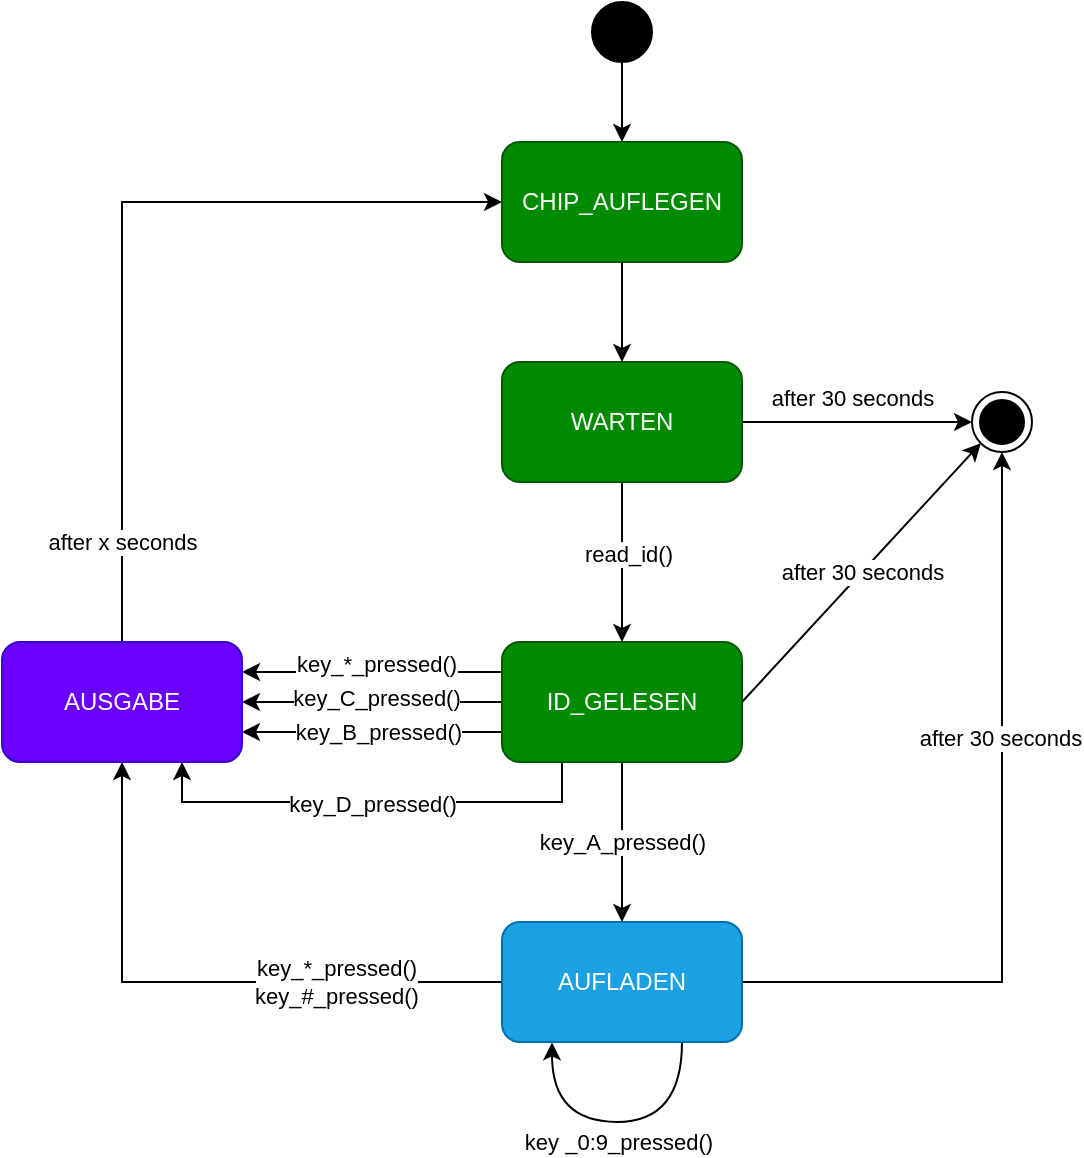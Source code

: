 <mxfile version="14.2.4" type="embed">
    <diagram id="Vek_govyJM7gMfjglIwv" name="Page-1">
        <mxGraphModel dx="820" dy="350" grid="1" gridSize="10" guides="1" tooltips="1" connect="1" arrows="1" fold="1" page="1" pageScale="1" pageWidth="827" pageHeight="1169" math="0" shadow="0">
            <root>
                <mxCell id="0"/>
                <mxCell id="1" parent="0"/>
                <mxCell id="6" style="rounded=0;orthogonalLoop=1;jettySize=auto;html=1;exitX=0.5;exitY=1;exitDx=0;exitDy=0;" parent="1" source="2" target="5" edge="1">
                    <mxGeometry relative="1" as="geometry"/>
                </mxCell>
                <mxCell id="7" value="read_id()" style="edgeLabel;html=1;align=center;verticalAlign=middle;resizable=0;points=[];" parent="6" vertex="1" connectable="0">
                    <mxGeometry x="0.117" y="-1" relative="1" as="geometry">
                        <mxPoint x="3.45" y="-9" as="offset"/>
                    </mxGeometry>
                </mxCell>
                <mxCell id="17" style="edgeStyle=none;rounded=0;orthogonalLoop=1;jettySize=auto;html=1;exitX=0;exitY=0.25;exitDx=0;exitDy=0;entryX=1;entryY=0.25;entryDx=0;entryDy=0;" parent="1" source="5" target="46" edge="1">
                    <mxGeometry relative="1" as="geometry">
                        <mxPoint x="625" y="350" as="targetPoint"/>
                        <Array as="points"/>
                    </mxGeometry>
                </mxCell>
                <mxCell id="18" value="key_*_pressed()" style="edgeLabel;html=1;align=center;verticalAlign=middle;resizable=0;points=[];" parent="17" vertex="1" connectable="0">
                    <mxGeometry x="-0.269" y="-1" relative="1" as="geometry">
                        <mxPoint x="-15.5" y="-3.0" as="offset"/>
                    </mxGeometry>
                </mxCell>
                <mxCell id="37" style="edgeStyle=none;rounded=0;orthogonalLoop=1;jettySize=auto;html=1;exitX=0;exitY=0.5;exitDx=0;exitDy=0;entryX=0;entryY=0.5;entryDx=0;entryDy=0;" parent="1" source="2" target="45" edge="1">
                    <mxGeometry relative="1" as="geometry">
                        <mxPoint x="315" y="240" as="targetPoint"/>
                        <Array as="points"/>
                        <mxPoint x="385" y="239.5" as="sourcePoint"/>
                    </mxGeometry>
                </mxCell>
                <mxCell id="38" value="after 30 seconds" style="edgeLabel;html=1;align=center;verticalAlign=middle;resizable=0;points=[];" parent="37" vertex="1" connectable="0">
                    <mxGeometry x="-0.289" y="1" relative="1" as="geometry">
                        <mxPoint x="91.55" y="-11" as="offset"/>
                    </mxGeometry>
                </mxCell>
                <mxCell id="2" value="WARTEN" style="rounded=1;whiteSpace=wrap;html=1;fillColor=#008a00;strokeColor=#005700;fontColor=#ffffff;" parent="1" vertex="1">
                    <mxGeometry x="395" y="210" width="120" height="60" as="geometry"/>
                </mxCell>
                <mxCell id="4" style="edgeStyle=orthogonalEdgeStyle;rounded=0;orthogonalLoop=1;jettySize=auto;html=1;entryX=0.5;entryY=0;entryDx=0;entryDy=0;" parent="1" source="3" target="42" edge="1">
                    <mxGeometry relative="1" as="geometry"/>
                </mxCell>
                <mxCell id="3" value="" style="ellipse;fontColor=#ffffff;fillColor=#000000;" parent="1" vertex="1">
                    <mxGeometry x="440" y="30" width="30" height="30" as="geometry"/>
                </mxCell>
                <mxCell id="11" style="edgeStyle=none;rounded=0;orthogonalLoop=1;jettySize=auto;html=1;exitX=0.5;exitY=1;exitDx=0;exitDy=0;" parent="1" source="5" target="10" edge="1">
                    <mxGeometry relative="1" as="geometry"/>
                </mxCell>
                <mxCell id="12" value="key_A_pressed()" style="edgeLabel;html=1;align=center;verticalAlign=middle;resizable=0;points=[];" parent="11" vertex="1" connectable="0">
                    <mxGeometry x="-0.229" y="1" relative="1" as="geometry">
                        <mxPoint x="-1" y="9.03" as="offset"/>
                    </mxGeometry>
                </mxCell>
                <mxCell id="22" style="edgeStyle=none;rounded=0;orthogonalLoop=1;jettySize=auto;html=1;exitX=0.5;exitY=0;exitDx=0;exitDy=0;entryX=0;entryY=0.5;entryDx=0;entryDy=0;" parent="1" source="46" target="42" edge="1">
                    <mxGeometry relative="1" as="geometry">
                        <Array as="points">
                            <mxPoint x="205" y="130"/>
                        </Array>
                        <mxPoint x="235" y="350" as="sourcePoint"/>
                    </mxGeometry>
                </mxCell>
                <mxCell id="29" value="after x seconds" style="edgeLabel;html=1;align=center;verticalAlign=middle;resizable=0;points=[];" parent="22" vertex="1" connectable="0">
                    <mxGeometry x="0.218" y="2" relative="1" as="geometry">
                        <mxPoint x="-30.0" y="172" as="offset"/>
                    </mxGeometry>
                </mxCell>
                <mxCell id="27" style="edgeStyle=none;rounded=0;orthogonalLoop=1;jettySize=auto;html=1;exitX=0;exitY=0.75;exitDx=0;exitDy=0;entryX=1;entryY=0.75;entryDx=0;entryDy=0;" parent="1" source="5" edge="1">
                    <mxGeometry relative="1" as="geometry">
                        <mxPoint x="265" y="395" as="targetPoint"/>
                    </mxGeometry>
                </mxCell>
                <mxCell id="30" value="key_B_pressed()" style="edgeLabel;html=1;align=center;verticalAlign=middle;resizable=0;points=[];" parent="27" vertex="1" connectable="0">
                    <mxGeometry x="0.138" relative="1" as="geometry">
                        <mxPoint x="11.79" as="offset"/>
                    </mxGeometry>
                </mxCell>
                <mxCell id="31" style="edgeStyle=none;rounded=0;orthogonalLoop=1;jettySize=auto;html=1;exitX=0;exitY=0.5;exitDx=0;exitDy=0;entryX=1;entryY=0.5;entryDx=0;entryDy=0;" parent="1" source="5" edge="1">
                    <mxGeometry relative="1" as="geometry">
                        <mxPoint x="265" y="380" as="targetPoint"/>
                    </mxGeometry>
                </mxCell>
                <mxCell id="32" value="key_C_pressed()" style="edgeLabel;html=1;align=center;verticalAlign=middle;resizable=0;points=[];" parent="31" vertex="1" connectable="0">
                    <mxGeometry x="0.251" y="1" relative="1" as="geometry">
                        <mxPoint x="18.38" y="-3" as="offset"/>
                    </mxGeometry>
                </mxCell>
                <mxCell id="50" style="edgeStyle=orthogonalEdgeStyle;rounded=0;orthogonalLoop=1;jettySize=auto;html=1;exitX=0.25;exitY=1;exitDx=0;exitDy=0;entryX=0.75;entryY=1;entryDx=0;entryDy=0;" parent="1" source="5" target="46" edge="1">
                    <mxGeometry relative="1" as="geometry">
                        <Array as="points">
                            <mxPoint x="425" y="430"/>
                            <mxPoint x="235" y="430"/>
                        </Array>
                    </mxGeometry>
                </mxCell>
                <mxCell id="51" value="key_D_pressed()" style="edgeLabel;html=1;align=center;verticalAlign=middle;resizable=0;points=[];" parent="50" vertex="1" connectable="0">
                    <mxGeometry x="0.142" y="1" relative="1" as="geometry">
                        <mxPoint x="16.3" as="offset"/>
                    </mxGeometry>
                </mxCell>
                <mxCell id="58" value="after 30 seconds" style="rounded=0;orthogonalLoop=1;jettySize=auto;html=1;exitX=1;exitY=0.5;exitDx=0;exitDy=0;entryX=0;entryY=1;entryDx=0;entryDy=0;" edge="1" parent="1" source="5" target="45">
                    <mxGeometry relative="1" as="geometry"/>
                </mxCell>
                <mxCell id="5" value="ID_GELESEN" style="rounded=1;whiteSpace=wrap;html=1;fillColor=#008a00;strokeColor=#005700;fontColor=#ffffff;" parent="1" vertex="1">
                    <mxGeometry x="395" y="350" width="120" height="60" as="geometry"/>
                </mxCell>
                <mxCell id="48" style="edgeStyle=none;rounded=0;orthogonalLoop=1;jettySize=auto;html=1;exitX=0;exitY=0.5;exitDx=0;exitDy=0;entryX=0.5;entryY=1;entryDx=0;entryDy=0;" parent="1" source="10" target="46" edge="1">
                    <mxGeometry relative="1" as="geometry">
                        <Array as="points">
                            <mxPoint x="205" y="520"/>
                        </Array>
                    </mxGeometry>
                </mxCell>
                <mxCell id="54" style="edgeStyle=orthogonalEdgeStyle;rounded=0;orthogonalLoop=1;jettySize=auto;html=1;exitX=0.75;exitY=1;exitDx=0;exitDy=0;elbow=vertical;curved=1;" parent="1" source="10" edge="1">
                    <mxGeometry relative="1" as="geometry">
                        <mxPoint x="420" y="550.194" as="targetPoint"/>
                        <Array as="points">
                            <mxPoint x="485" y="590"/>
                            <mxPoint x="420" y="590"/>
                        </Array>
                    </mxGeometry>
                </mxCell>
                <mxCell id="55" value="key _0:9_pressed()" style="edgeLabel;html=1;align=center;verticalAlign=middle;resizable=0;points=[];" parent="54" vertex="1" connectable="0">
                    <mxGeometry x="-0.075" y="-1" relative="1" as="geometry">
                        <mxPoint x="-4.84" y="11" as="offset"/>
                    </mxGeometry>
                </mxCell>
                <mxCell id="59" value="" style="edgeStyle=orthogonalEdgeStyle;rounded=0;orthogonalLoop=1;jettySize=auto;html=1;exitX=1;exitY=0.5;exitDx=0;exitDy=0;entryX=0.5;entryY=1;entryDx=0;entryDy=0;" edge="1" parent="1" source="10" target="45">
                    <mxGeometry x="0.317" y="-25" relative="1" as="geometry">
                        <mxPoint as="offset"/>
                    </mxGeometry>
                </mxCell>
                <mxCell id="60" value="after 30 seconds" style="edgeLabel;html=1;align=center;verticalAlign=middle;resizable=0;points=[];" vertex="1" connectable="0" parent="59">
                    <mxGeometry x="0.279" y="1" relative="1" as="geometry">
                        <mxPoint as="offset"/>
                    </mxGeometry>
                </mxCell>
                <mxCell id="10" value="AUFLADEN" style="rounded=1;whiteSpace=wrap;html=1;fillColor=#1ba1e2;strokeColor=#006EAF;fontColor=#ffffff;" parent="1" vertex="1">
                    <mxGeometry x="395" y="490" width="120" height="60" as="geometry"/>
                </mxCell>
                <mxCell id="41" value="key_*_pressed()&lt;br&gt;key_#_pressed()" style="edgeLabel;html=1;align=center;verticalAlign=middle;resizable=0;points=[];" parent="1" vertex="1" connectable="0">
                    <mxGeometry x="312.0" y="520" as="geometry"/>
                </mxCell>
                <mxCell id="44" style="edgeStyle=orthogonalEdgeStyle;rounded=0;orthogonalLoop=1;jettySize=auto;html=1;exitX=0.5;exitY=1;exitDx=0;exitDy=0;entryX=0.5;entryY=0;entryDx=0;entryDy=0;" parent="1" source="42" target="2" edge="1">
                    <mxGeometry relative="1" as="geometry"/>
                </mxCell>
                <mxCell id="42" value="CHIP_AUFLEGEN" style="rounded=1;whiteSpace=wrap;html=1;fillColor=#008a00;strokeColor=#005700;fontColor=#ffffff;" parent="1" vertex="1">
                    <mxGeometry x="395" y="100" width="120" height="60" as="geometry"/>
                </mxCell>
                <mxCell id="45" value="" style="ellipse;html=1;shape=endState;fontColor=#ffffff;fillColor=#000000;" parent="1" vertex="1">
                    <mxGeometry x="630" y="225" width="30" height="30" as="geometry"/>
                </mxCell>
                <mxCell id="46" value="AUSGABE" style="rounded=1;whiteSpace=wrap;html=1;fillColor=#6a00ff;strokeColor=#3700CC;fontColor=#ffffff;" parent="1" vertex="1">
                    <mxGeometry x="145" y="350" width="120" height="60" as="geometry"/>
                </mxCell>
            </root>
        </mxGraphModel>
    </diagram>
</mxfile>